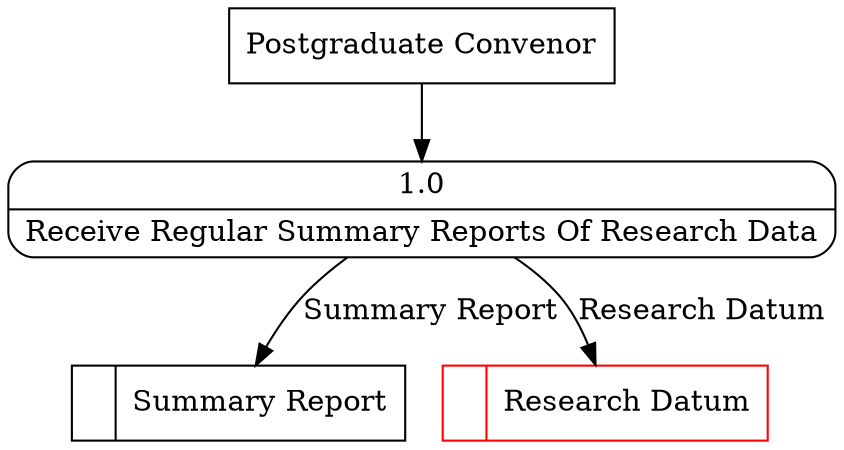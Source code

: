 digraph dfd2{ 
node[shape=record]
200 [label="<f0>  |<f1> Summary Report " ];
201 [label="<f0>  |<f1> Research Datum " color=red];
202 [label="Postgraduate Convenor" shape=box];
203 [label="{<f0> 1.0|<f1> Receive Regular Summary Reports Of Research Data }" shape=Mrecord];
202 -> 203
203 -> 200 [label="Summary Report"]
203 -> 201 [label="Research Datum"]
}